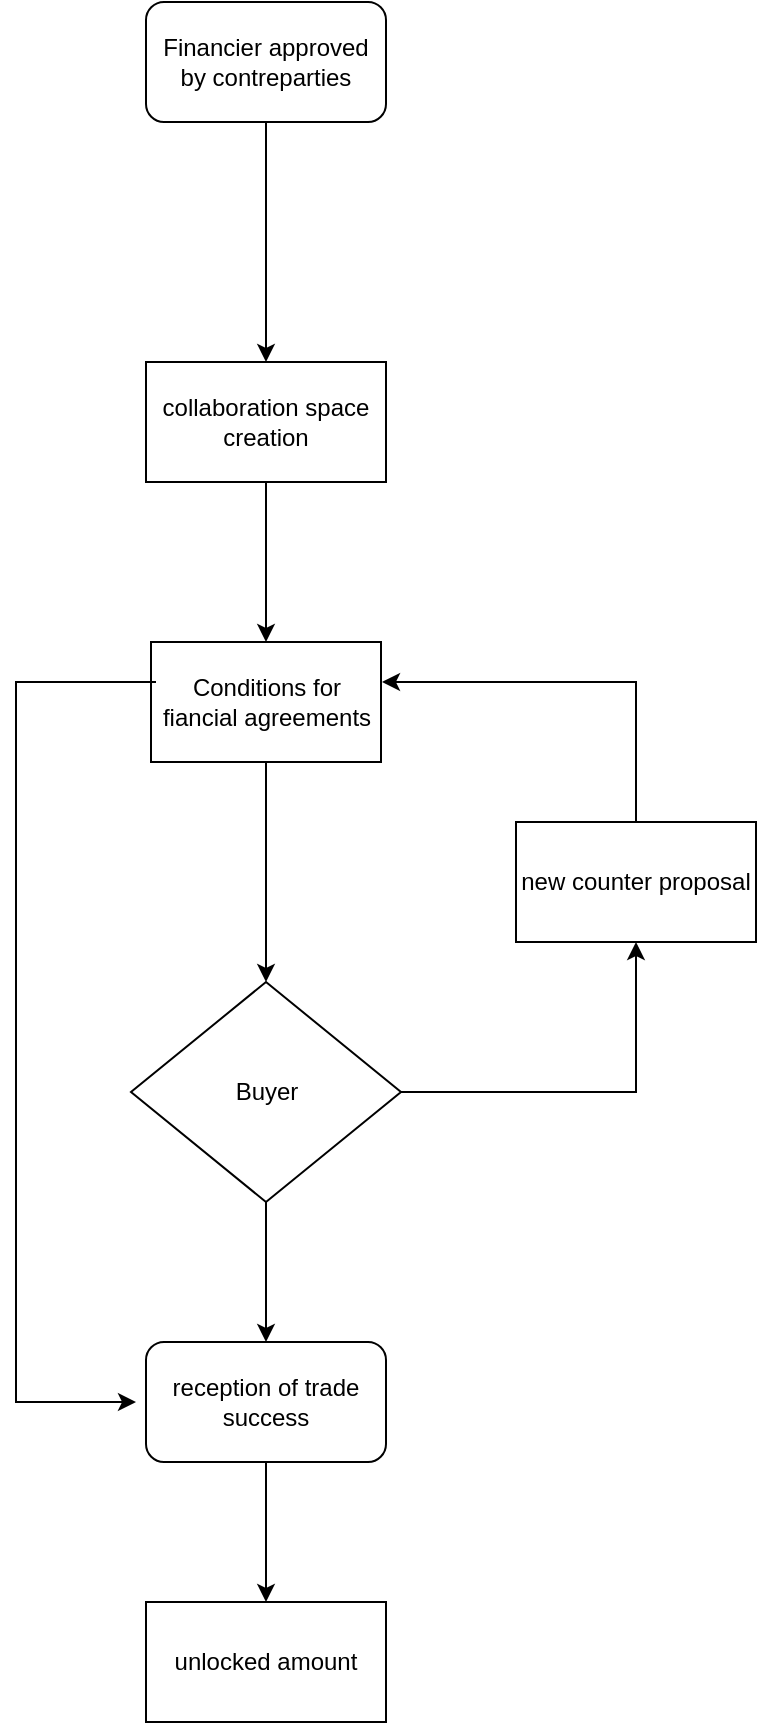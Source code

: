 <mxfile version="15.8.7" type="device"><diagram id="A0Ir8pn3gJ0x1TwMxQEf" name="Page-1"><mxGraphModel dx="782" dy="436" grid="1" gridSize="10" guides="1" tooltips="1" connect="1" arrows="1" fold="1" page="1" pageScale="1" pageWidth="827" pageHeight="1169" math="0" shadow="0"><root><mxCell id="0"/><mxCell id="1" parent="0"/><mxCell id="3HGvPXQWJKhxkhUMotsL-1" value="Financier approved by contreparties" style="rounded=1;whiteSpace=wrap;html=1;" vertex="1" parent="1"><mxGeometry x="255" y="10" width="120" height="60" as="geometry"/></mxCell><mxCell id="3HGvPXQWJKhxkhUMotsL-2" value="" style="endArrow=classic;html=1;rounded=0;exitX=0.5;exitY=1;exitDx=0;exitDy=0;entryX=0.5;entryY=0;entryDx=0;entryDy=0;" edge="1" parent="1" source="3HGvPXQWJKhxkhUMotsL-1" target="3HGvPXQWJKhxkhUMotsL-18"><mxGeometry width="50" height="50" relative="1" as="geometry"><mxPoint x="380" y="250" as="sourcePoint"/><mxPoint x="315" y="150" as="targetPoint"/></mxGeometry></mxCell><mxCell id="3HGvPXQWJKhxkhUMotsL-14" style="edgeStyle=orthogonalEdgeStyle;rounded=0;orthogonalLoop=1;jettySize=auto;html=1;entryX=0.5;entryY=0;entryDx=0;entryDy=0;" edge="1" parent="1" source="3HGvPXQWJKhxkhUMotsL-12" target="3HGvPXQWJKhxkhUMotsL-15"><mxGeometry relative="1" as="geometry"><mxPoint x="315" y="270" as="targetPoint"/></mxGeometry></mxCell><mxCell id="3HGvPXQWJKhxkhUMotsL-12" value="Conditions for fiancial agreements" style="rounded=0;whiteSpace=wrap;html=1;" vertex="1" parent="1"><mxGeometry x="257.5" y="330" width="115" height="60" as="geometry"/></mxCell><mxCell id="3HGvPXQWJKhxkhUMotsL-15" value="Buyer" style="rhombus;whiteSpace=wrap;html=1;" vertex="1" parent="1"><mxGeometry x="247.5" y="500" width="135" height="110" as="geometry"/></mxCell><mxCell id="3HGvPXQWJKhxkhUMotsL-17" value="reception of trade success" style="rounded=1;whiteSpace=wrap;html=1;" vertex="1" parent="1"><mxGeometry x="255" y="680" width="120" height="60" as="geometry"/></mxCell><mxCell id="3HGvPXQWJKhxkhUMotsL-18" value="collaboration space creation" style="rounded=0;whiteSpace=wrap;html=1;" vertex="1" parent="1"><mxGeometry x="255" y="190" width="120" height="60" as="geometry"/></mxCell><mxCell id="3HGvPXQWJKhxkhUMotsL-19" value="" style="endArrow=classic;html=1;rounded=0;exitX=0.5;exitY=1;exitDx=0;exitDy=0;entryX=0.5;entryY=0;entryDx=0;entryDy=0;" edge="1" parent="1" source="3HGvPXQWJKhxkhUMotsL-18" target="3HGvPXQWJKhxkhUMotsL-12"><mxGeometry width="50" height="50" relative="1" as="geometry"><mxPoint x="380" y="350" as="sourcePoint"/><mxPoint x="430" y="300" as="targetPoint"/></mxGeometry></mxCell><mxCell id="3HGvPXQWJKhxkhUMotsL-20" value="new counter proposal" style="rounded=0;whiteSpace=wrap;html=1;" vertex="1" parent="1"><mxGeometry x="440" y="420" width="120" height="60" as="geometry"/></mxCell><mxCell id="3HGvPXQWJKhxkhUMotsL-21" value="" style="endArrow=classic;html=1;rounded=0;exitX=1;exitY=0.5;exitDx=0;exitDy=0;entryX=0.5;entryY=1;entryDx=0;entryDy=0;" edge="1" parent="1" source="3HGvPXQWJKhxkhUMotsL-15" target="3HGvPXQWJKhxkhUMotsL-20"><mxGeometry width="50" height="50" relative="1" as="geometry"><mxPoint x="380" y="450" as="sourcePoint"/><mxPoint x="500" y="500" as="targetPoint"/><Array as="points"><mxPoint x="500" y="555"/><mxPoint x="500" y="540"/></Array></mxGeometry></mxCell><mxCell id="3HGvPXQWJKhxkhUMotsL-22" value="" style="endArrow=classic;html=1;rounded=0;exitX=0.5;exitY=0;exitDx=0;exitDy=0;" edge="1" parent="1" source="3HGvPXQWJKhxkhUMotsL-20"><mxGeometry width="50" height="50" relative="1" as="geometry"><mxPoint x="380" y="450" as="sourcePoint"/><mxPoint x="373" y="350" as="targetPoint"/><Array as="points"><mxPoint x="500" y="350"/><mxPoint x="480" y="350"/><mxPoint x="440" y="350"/></Array></mxGeometry></mxCell><mxCell id="3HGvPXQWJKhxkhUMotsL-25" value="" style="endArrow=classic;html=1;rounded=0;exitX=0.5;exitY=1;exitDx=0;exitDy=0;entryX=0.5;entryY=0;entryDx=0;entryDy=0;" edge="1" parent="1" source="3HGvPXQWJKhxkhUMotsL-15" target="3HGvPXQWJKhxkhUMotsL-17"><mxGeometry width="50" height="50" relative="1" as="geometry"><mxPoint x="380" y="540" as="sourcePoint"/><mxPoint x="310" y="670" as="targetPoint"/><Array as="points"/></mxGeometry></mxCell><mxCell id="3HGvPXQWJKhxkhUMotsL-26" value="" style="endArrow=classic;html=1;rounded=0;exitX=0.5;exitY=1;exitDx=0;exitDy=0;" edge="1" parent="1" source="3HGvPXQWJKhxkhUMotsL-17"><mxGeometry width="50" height="50" relative="1" as="geometry"><mxPoint x="280" y="810" as="sourcePoint"/><mxPoint x="315" y="810" as="targetPoint"/></mxGeometry></mxCell><mxCell id="3HGvPXQWJKhxkhUMotsL-27" value="" style="endArrow=classic;html=1;rounded=0;" edge="1" parent="1"><mxGeometry width="50" height="50" relative="1" as="geometry"><mxPoint x="260" y="350" as="sourcePoint"/><mxPoint x="250" y="710" as="targetPoint"/><Array as="points"><mxPoint x="190" y="350"/><mxPoint x="190" y="710"/></Array></mxGeometry></mxCell><mxCell id="3HGvPXQWJKhxkhUMotsL-28" value="unlocked amount" style="rounded=0;whiteSpace=wrap;html=1;" vertex="1" parent="1"><mxGeometry x="255" y="810" width="120" height="60" as="geometry"/></mxCell></root></mxGraphModel></diagram></mxfile>
